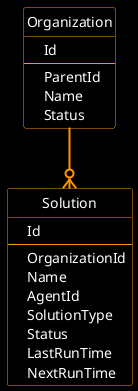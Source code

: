 @startuml

skinparam backgroundColor #000000
skinparam shadowing false
skinparam sequenceArrowThickness 2

skinparam class {
    ArrowColor #FF9300
    ArrowFontName "Iosevka SS08"
    ArrowFontColor #FFFFFF

    AttributeFontName "Iosevka SS08"
    AttributeFontColor #FFFFFF
    BorderColor #FF9300
    BackgroundColor #000000
    FontName "Iosevka SS08"
    FontColor #FFFFFF
}

hide circle

class Organization {
   * Id
   ---
   * ParentId
   * Name
   Status
}

class Solution {
   * Id
   ---
   * OrganizationId
   * Name
   * AgentId
   SolutionType
   Status
   LastRunTime
   NextRunTime
}

Organization --o{ Solution

@enduml
